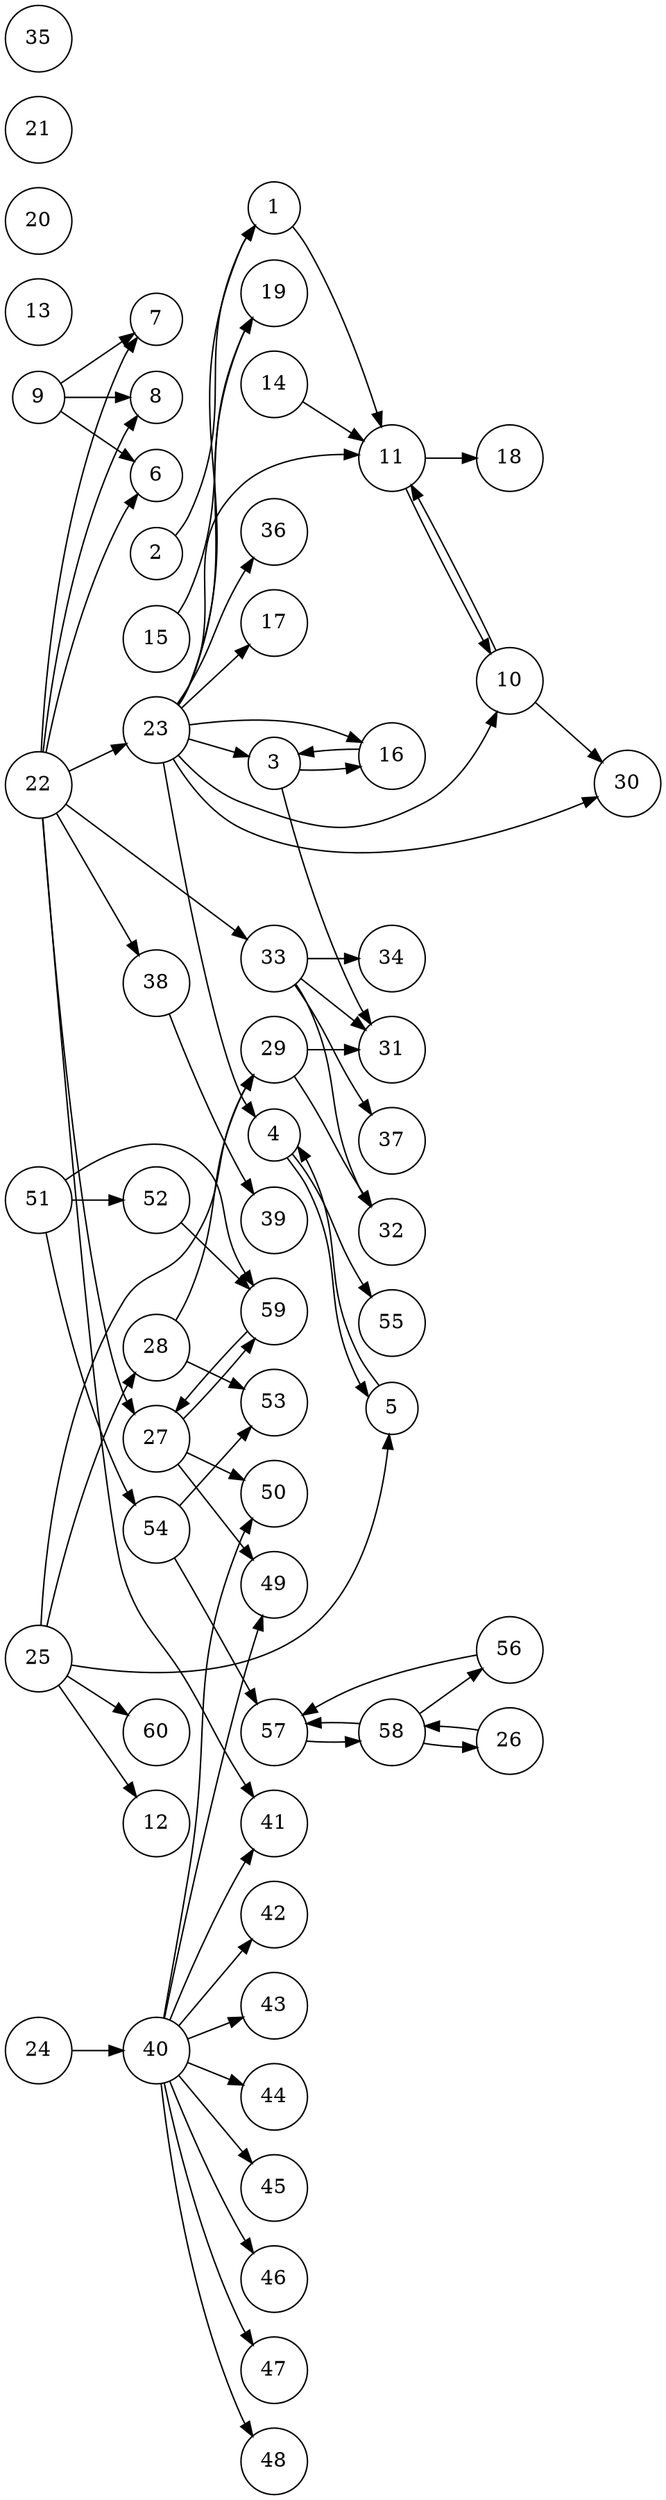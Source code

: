 digraph test {
rankdir=LR;
node[shape=circle]; 1 2 3 4 5 6 7 8 9 10 11 12 13 14 15 16 17 18 19 20 21 22 23 24 25 26 27 28 29 30 31 32 33 34 35 36 37 38 39 40 41 42 43 44 45 46 47 48 49 50 51 52 53 54 55 56 57 58 59 60;
1->11;
2->1;
3->16;
3->31;
4->5;
4->55;
5->4;

9->6;
9->7;
9->8;
10->11;
10->30;
11->10;
11->18;
14->11;
15->19;
16->3;

22->6;
22->7;
22->8;
22->23;
22->27;
22->33;
22->38;
22->41;
23->1;
23->3;
23->4;
23->10;
23->11;
23->16;
23->17;
23->19;
23->30;
23->36;
24->40;
25->28;
25->60;
25->29;
25->12;
25->5;
26->58;
27->49;
27->50;
27->59;

28->29;
28->53;
29->31;
29->32;
33->31;
33->32;
33->34;
33->37;
38->39;

40->41;
40->42;
40->43;
40->44;
40->45;
40->46;
40->47;
40->48;
40->49;
40->50;

51->52;
51->54;
51->59;
52->59;
54->53;
54->57;
56->57;
57->58;
58->26;
58->56;
58->57;
59->27;



}